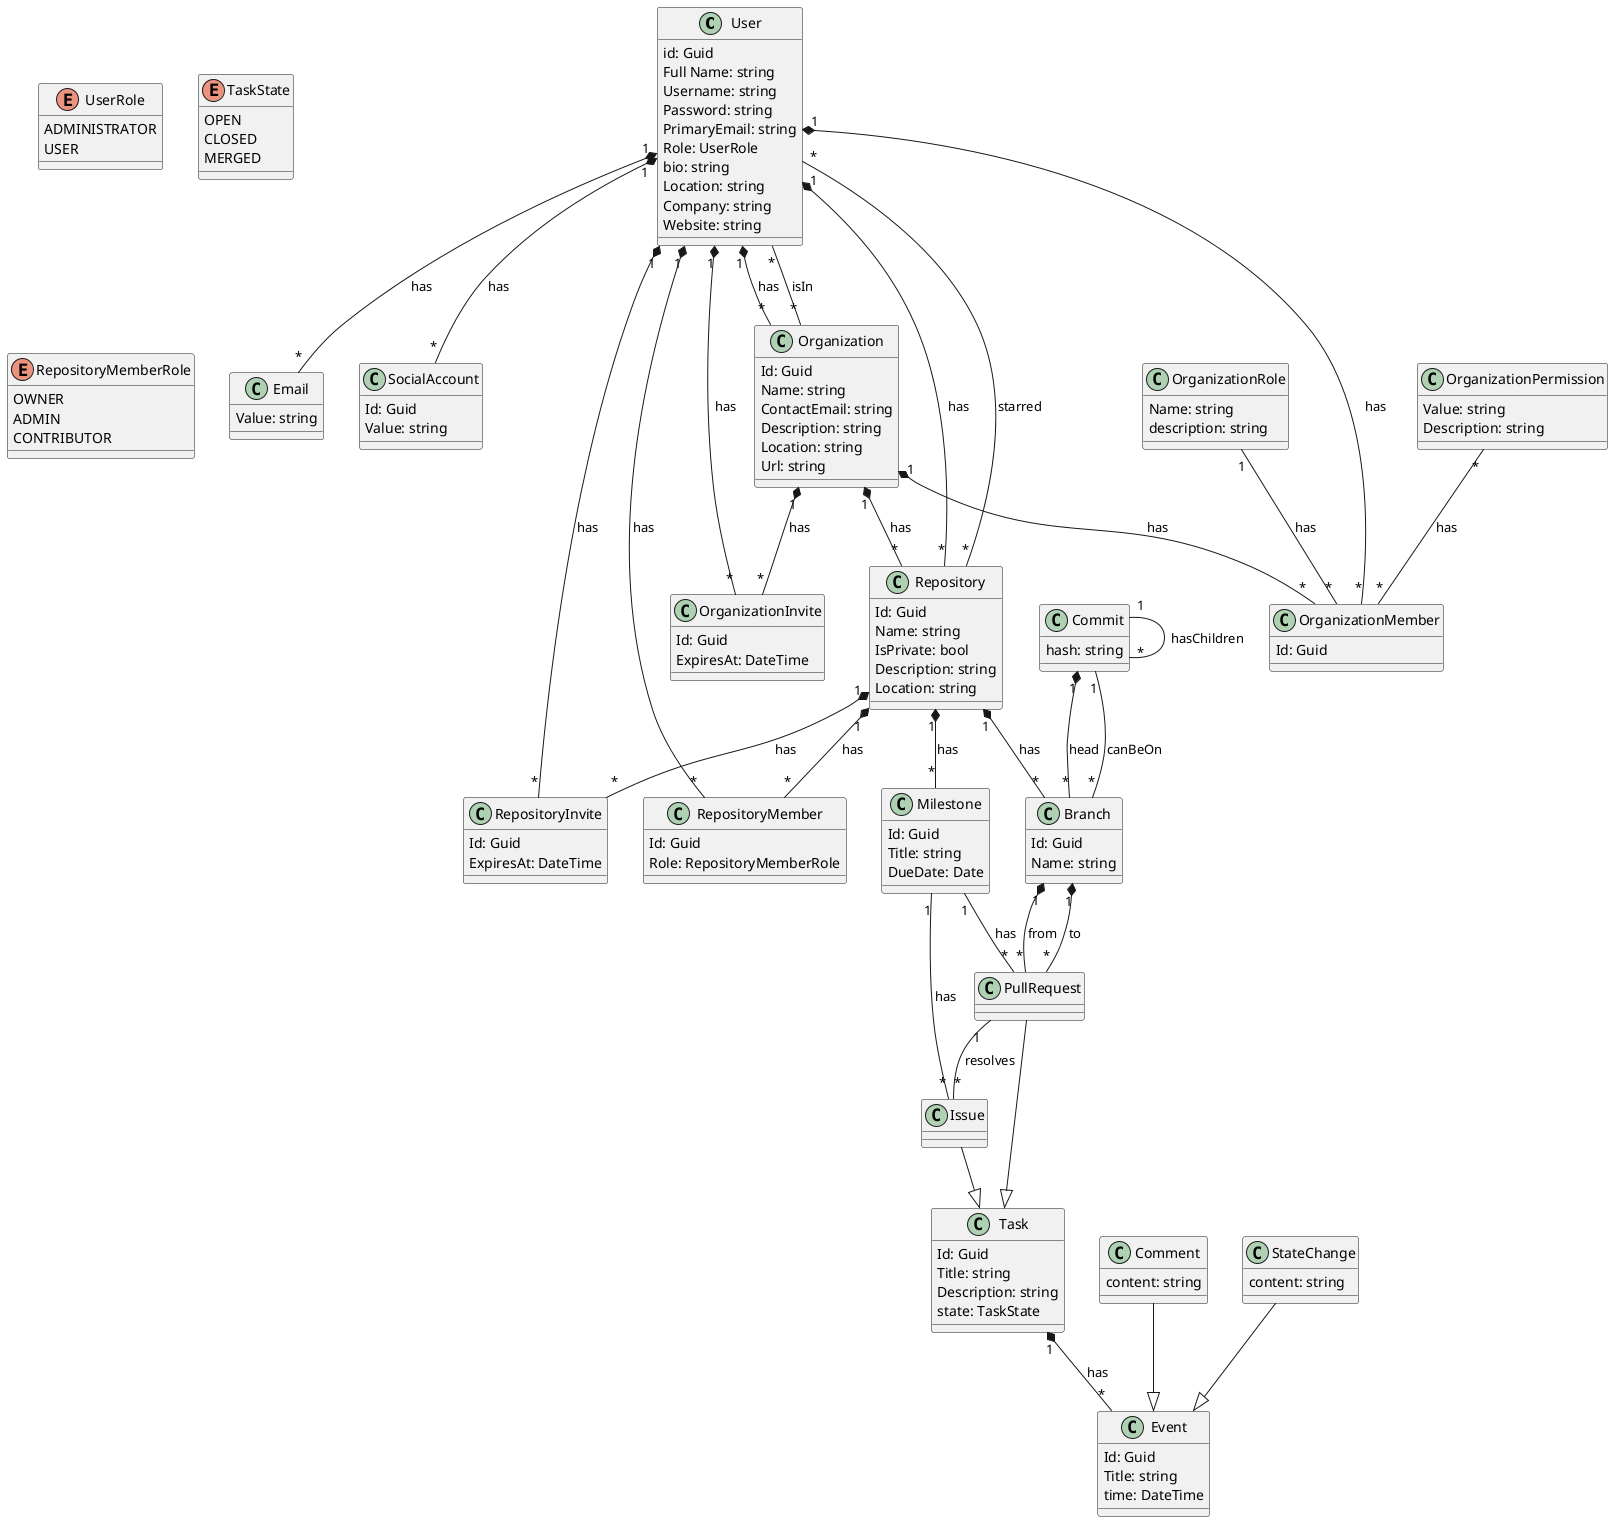 @startuml
class User {
  id: Guid
  Full Name: string
  Username: string
  Password: string
  PrimaryEmail: string
  Role: UserRole
  bio: string
  Location: string
  Company: string
  Website: string
}

class Email {
  Value: string
}

class SocialAccount {
  Id: Guid
  Value: string
}

class Organization {
  Id: Guid
  Name: string
  ContactEmail: string
  Description: string
  Location: string
  Url: string
}

class OrganizationInvite {
  Id: Guid
  ExpiresAt: DateTime
}

class Repository {
  Id: Guid
  Name: string
  IsPrivate: bool
  Description: string
  Location: string
}

class RepositoryInvite {
  Id: Guid
  ExpiresAt: DateTime
}


class Task {
  Id: Guid
  Title: string
  Description: string
  state: TaskState 
}

class PullRequest {
}

class Issue {
}

class Event {
  Id: Guid
  Title: string
  time: DateTime
}

class Comment {
  content: string
}

class StateChange {
  content: string
}

class Milestone {
  Id: Guid
  Title: string
  DueDate: Date
}

class RepositoryMember {
  Id: Guid
  Role: RepositoryMemberRole
}

class OrganizationMember {
  Id: Guid
}

class OrganizationPermission{
  Value: string
  Description: string
}

class OrganizationRole {
  Name: string
  description: string
}

class Branch {
  Id: Guid
  Name: string
}

class Commit {
  hash: string
}


User "1" *-- "*" Email : has
User "1" *-- "*" Organization: has
User "*" -- "*" Organization: isIn
User "1" *-- "*" Repository: has
User "*" -- "*" Repository: starred

Organization "1" *-- "*" Repository: has

Repository "1" *-- "*" Milestone: has
Repository "1" *-- "*" Branch: has

Branch "1" *-- "*" PullRequest: from
Branch "1" *-- "*" PullRequest: to
Commit "1" *-- "*" Branch : head

PullRequest "1" -- "*" Issue: resolves

Milestone "1" -- "*" Issue: has
Milestone "1" -- "*" PullRequest: has

Commit "1" -- "*" Branch: canBeOn
Commit "1" -- "*" Commit : hasChildren

Issue --|> Task
PullRequest --|> Task

Task "1" *-- "*" Event : has

Organization "1" *-- "*" OrganizationMember: has
User "1" *-- "*" OrganizationMember: has

OrganizationRole "1" -- "*" OrganizationMember: has

OrganizationPermission "*" -- "*" OrganizationMember: has

Repository "1" *-- "*" RepositoryMember: has
User "1" *-- "*" RepositoryMember: has

Repository "1" *-- "*" RepositoryInvite: has
User "1" *-- "*" RepositoryInvite: has

Organization "1" *-- "*" OrganizationInvite: has
User "1" *-- "*" OrganizationInvite: has

User "1" *-- "*" SocialAccount: has

StateChange --|> Event
Comment--|> Event

enum UserRole {
  ADMINISTRATOR
  USER
}

enum TaskState {
  OPEN
  CLOSED
  MERGED
}


enum RepositoryMemberRole {
  OWNER
  ADMIN
  CONTRIBUTOR
}
@enduml